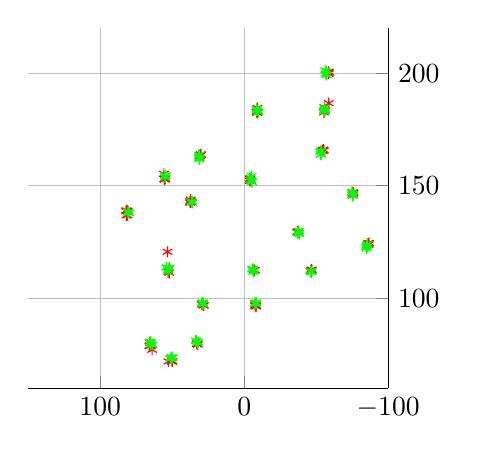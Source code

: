 % This file was created by matlab2tikz v0.4.0.
% Copyright (c) 2008--2013, Nico Schlömer <nico.schloemer@gmail.com>
% All rights reserved.
% 
% The latest updates can be retrieved from
%   http://www.mathworks.com/matlabcentral/fileexchange/22022-matlab2tikz
% where you can also make suggestions and rate matlab2tikz.
% 
% 
% 
\begin{tikzpicture}

\begin{axis}[%
width=1.8in,
height=1.8in,
view={-90}{90},
scale only axis,
xmin=60,
xmax=220,
xmajorgrids,
ymin=-100,
ymax=150,
ymajorgrids,
zmin=0,
zmax=20,
zmajorgrids,
axis x line*=bottom,
axis y line*=left,
axis z line*=left
]
\addplot3 [
color=red,
only marks,
mark=asterisk,
mark options={solid}]
table[row sep=crcr] {
71.811 50.117 9.728\\
72.094 49.864 9.88\\
72.029 50.061 9.857\\
71.9 52.654 9.357\\
77.091 63.96 7.222e-16\\
78.687 65.611 8.45\\
78.883 65.747 8.493\\
80.26 65.627 8.157\\
79.002 65.712 8.585\\
78.853 65.061 8.561\\
111.303 52.045 9.954\\
113.398 52.066 9.215\\
111.729 52.677 9.727\\
120.626 53.279 3.891e-16\\
111.864 52.7 10.031\\
143.052 37.445 11.69\\
142.456 37.47 11.433\\
142.796 37.402 11.313\\
143.808 37.177 11.414\\
143.062 37.319 11.59\\
152.163 -3.95 13.926\\
152.19 -3.961 14.047\\
153.169 -3.867 13.574\\
153.12 -4.108 13.492\\
152.469 -4.472 13.9\\
166.007 -54.855 15.862\\
165.541 -54.154 16.228\\
165.619 -54.485 16.229\\
165.7 -55.353 16.168\\
165.717 -54.507 16.382\\
186.693 -58.703 15.75\\
183.478 -55.981 17.616\\
183.301 -55.865 17.202\\
184.878 -55.669 17.05\\
182.592 -55.386 17.546\\
200.378 -58.711 17.176\\
199.837 -58.549 17.779\\
199.86 -58.599 17.739\\
200.608 -58.57 17.232\\
200.471 -58.463 17.39\\
182.852 -8.979 14.172\\
182.366 -9.1 14.492\\
182.647 -8.911 14.21\\
182.858 -8.601 14.138\\
184.544 -9.205 14.084\\
162.443 31.098 11.371\\
163.882 30.239 11.756\\
163.844 30.241 11.689\\
163.178 30.646 11.424\\
163.793 30.113 11.747\\
153.011 55.187 11.021\\
152.958 55.513 10.575\\
152.743 55.064 10.637\\
155.277 55.759 10.312\\
153.33 54.782 10.626\\
79.853 32.9 10.696\\
79.38 32.217 10.633\\
79.847 32.802 10.848\\
79.718 32.571 10.769\\
79.8 32.949 10.681\\
138.902 81.047 8.507\\
136.913 81.082 8.9\\
139.016 81.989 8.07\\
138.636 81.919 8.155\\
136.847 81.821 8.698\\
96.336 -8.186 13.41\\
97.281 -7.46 13.201\\
96.604 -8.262 13.527\\
96.891 -7.947 13.556\\
96.654 -7.581 13.577\\
112.726 -46.75 16.11\\
112.06 -46.062 16.302\\
112.438 -46.914 16.178\\
112.486 -46.239 16.079\\
112.371 -46.594 16.219\\
123.902 -86.448 17.64\\
123.742 -86.166 17.797\\
124.277 -85.727 17.522\\
124.261 -86.21 17.635\\
124.572 -86.609 17.542\\
129.625 -37.436 15.284\\
129.724 -37.617 15.184\\
129.152 -37.134 15.397\\
129.36 -37.422 15.249\\
129.479 -36.864 15.115\\
146.935 -75.604 17.357\\
146.359 -75.44 17.506\\
146.722 -75.086 17.254\\
145.798 -75.099 17.574\\
146.958 -75.846 17.214\\
112.519 -7.341 14.096\\
112.278 -6.991 13.95\\
112.385 -7.043 13.926\\
112.356 -6.828 13.833\\
112.443 -6.996 13.998\\
96.829 27.999 11.806\\
97.215 29.348 11.522\\
96.805 28.482 11.423\\
97.43 29.204 11.53\\
97.751 28.877 11.54\\
};
\addplot3 [
color=green,
only marks,
mark=asterisk,
mark options={solid}]
table[row sep=crcr] {
73.462 49.708 9.228\\
73.259 50.545 9.053\\
73.909 50.309 8.909\\
73.234 51.474 9.089\\
73.294 50.507 9.136\\
80.52 65.481 8.065\\
80.156 64.876 8.33\\
79.377 64.89 8.264\\
80.736 64.953 8.302\\
79.43 63.694 8.536\\
113.64 54.164 8.185\\
113.447 52.11 9.924\\
113.662 53.837 9.161\\
112.516 52.807 9.164\\
111.573 53.056 9.15\\
142.899 36.434 11.059\\
142.391 36.003 11.518\\
142.867 36.235 11.513\\
142.706 36.537 11.085\\
143.075 36.652 10.977\\
154.245 -5.204 13.553\\
153.643 -4.173 13.716\\
152.011 -5.106 14.032\\
151.567 -5.405 14.009\\
152.43 -4.779 13.861\\
164.974 -52.732 16.358\\
165.206 -53.413 16.306\\
165.692 -53.23 16.296\\
163.94 -53.398 16.534\\
163.926 -53.179 16.422\\
184.664 -55.727 17.098\\
183.643 -55.907 16.997\\
183.512 -55.334 16.962\\
184.063 -55.965 16.836\\
182.974 -55.693 17.2\\
199.307 -57.278 18.038\\
200.751 -56.957 17.662\\
201.27 -56.185 17.206\\
199.807 -56.378 17.471\\
199.358 -57.23 17.997\\
182.969 -9.989 14.419\\
182.712 -9.625 14.615\\
184.157 -8.703 13.945\\
183.493 -9.268 14.424\\
183.477 -8.606 13.962\\
162.21 31.036 11.285\\
161.7 31.139 11.319\\
162.665 31.118 11.589\\
163.704 31.004 11.275\\
163.469 31.55 11.303\\
154.591 54.9 10.087\\
154.24 54.76 10.546\\
154.272 54.913 10.16\\
153.564 54.824 10.079\\
154.472 54.53 10.081\\
81.152 33.627 10.294\\
80.211 32.53 10.663\\
80.479 31.853 10.553\\
81.0 33.02 10.43\\
80.212 32.424 10.659\\
138.086 80.742 8.598\\
138.501 80.542 8.44\\
138.47 80.468 8.343\\
138.404 80.474 8.443\\
137.84 79.917 8.687\\
97.585 -7.795 13.214\\
97.695 -7.498 13.038\\
97.359 -7.97 13.088\\
98.031 -7.897 13.103\\
98.071 -8.42 12.994\\
111.552 -46.53 15.497\\
112.084 -46.307 15.396\\
112.043 -46.129 15.74\\
112.043 -45.957 15.777\\
111.579 -46.803 15.562\\
124.119 -85.73 17.963\\
122.071 -84.811 17.979\\
122.837 -85.432 17.965\\
122.839 -84.661 17.792\\
123.529 -85.028 17.862\\
128.959 -37.067 15.044\\
128.495 -38.321 15.41\\
129.042 -37.914 15.339\\
129.953 -37.918 15.326\\
129.099 -37.014 15.102\\
147.147 -75.048 17.579\\
147.105 -74.853 17.32\\
145.536 -75.375 17.591\\
146.472 -75.24 17.442\\
145.677 -75.535 17.566\\
113.039 -5.958 13.205\\
112.256 -6.714 13.472\\
112.823 -5.439 13.338\\
112.946 -6.087 13.024\\
111.776 -6.252 13.444\\
97.968 28.392 10.659\\
97.29 28.59 11.093\\
97.699 29.258 10.954\\
97.807 29.278 10.942\\
98.141 28.944 10.759\\
};
\end{axis}
\end{tikzpicture}%